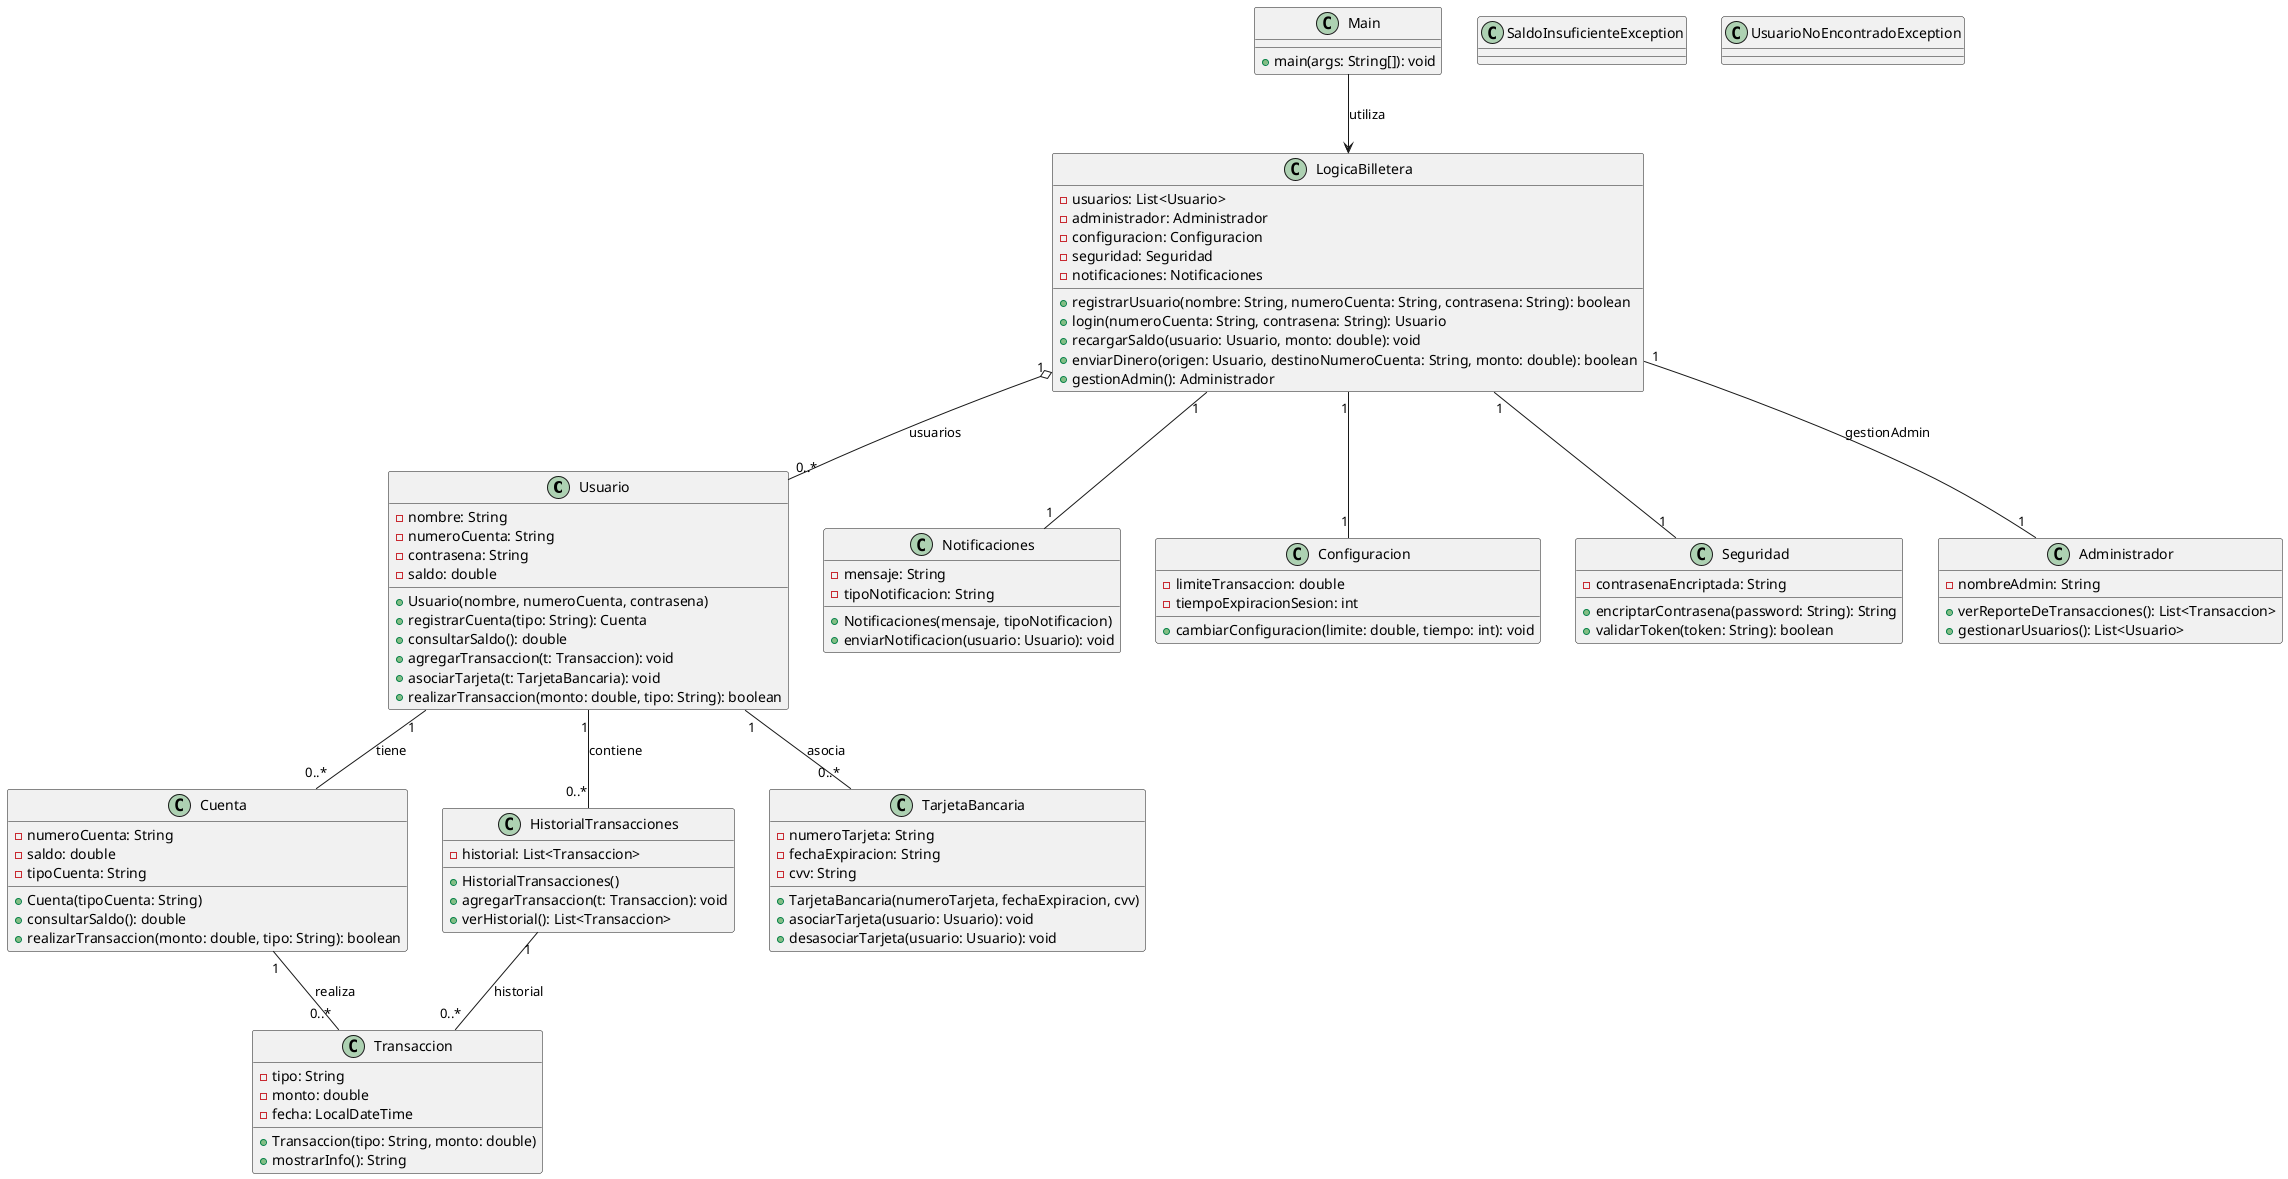 @startuml

class Usuario {
  - nombre: String
  - numeroCuenta: String
  - contrasena: String
  - saldo: double
  + Usuario(nombre, numeroCuenta, contrasena)
  + registrarCuenta(tipo: String): Cuenta
  + consultarSaldo(): double
  + agregarTransaccion(t: Transaccion): void
  + asociarTarjeta(t: TarjetaBancaria): void
  + realizarTransaccion(monto: double, tipo: String): boolean
}

class Cuenta {
  - numeroCuenta: String
  - saldo: double
  - tipoCuenta: String
  + Cuenta(tipoCuenta: String)
  + consultarSaldo(): double
  + realizarTransaccion(monto: double, tipo: String): boolean
}

class Transaccion {
  - tipo: String
  - monto: double
  - fecha: LocalDateTime
  + Transaccion(tipo: String, monto: double)
  + mostrarInfo(): String
}

class HistorialTransacciones {
  - historial: List<Transaccion>
  + HistorialTransacciones()
  + agregarTransaccion(t: Transaccion): void
  + verHistorial(): List<Transaccion>
}

class TarjetaBancaria {
  - numeroTarjeta: String
  - fechaExpiracion: String
  - cvv: String
  + TarjetaBancaria(numeroTarjeta, fechaExpiracion, cvv)
  + asociarTarjeta(usuario: Usuario): void
  + desasociarTarjeta(usuario: Usuario): void
}

class Notificaciones {
  - mensaje: String
  - tipoNotificacion: String
  + Notificaciones(mensaje, tipoNotificacion)
  + enviarNotificacion(usuario: Usuario): void
}

class Configuracion {
  - limiteTransaccion: double
  - tiempoExpiracionSesion: int
  + cambiarConfiguracion(limite: double, tiempo: int): void
}

class Seguridad {
  - contrasenaEncriptada: String
  + encriptarContrasena(password: String): String
  + validarToken(token: String): boolean
}

class Administrador {
  - nombreAdmin: String
  + verReporteDeTransacciones(): List<Transaccion>
  + gestionarUsuarios(): List<Usuario>
}

class SaldoInsuficienteException
class UsuarioNoEncontradoException

class LogicaBilletera {
  - usuarios: List<Usuario>
  - administrador: Administrador
  - configuracion: Configuracion
  - seguridad: Seguridad
  - notificaciones: Notificaciones
  + registrarUsuario(nombre: String, numeroCuenta: String, contrasena: String): boolean
  + login(numeroCuenta: String, contrasena: String): Usuario
  + recargarSaldo(usuario: Usuario, monto: double): void
  + enviarDinero(origen: Usuario, destinoNumeroCuenta: String, monto: double): boolean
  + gestionAdmin(): Administrador
}

class Main {
  + main(args: String[]): void
}

Usuario "1" -- "0..*" Cuenta : tiene
Usuario "1" -- "0..*" TarjetaBancaria : asocia
Usuario "1" -- "0..*" HistorialTransacciones : contiene
Cuenta "1" -- "0..*" Transaccion : realiza
HistorialTransacciones "1" -- "0..*" Transaccion : historial
LogicaBilletera "1" o-- "0..*" Usuario : usuarios
LogicaBilletera "1" -- "1" Administrador : gestionAdmin
LogicaBilletera "1" -- "1" Configuracion
LogicaBilletera "1" -- "1" Seguridad
LogicaBilletera "1" -- "1" Notificaciones
Main --> LogicaBilletera : utiliza
@enduml
